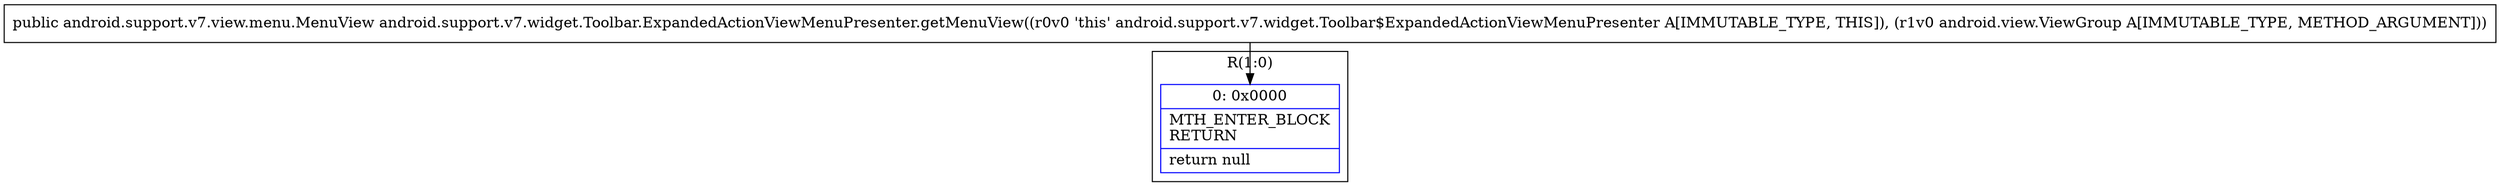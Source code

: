 digraph "CFG forandroid.support.v7.widget.Toolbar.ExpandedActionViewMenuPresenter.getMenuView(Landroid\/view\/ViewGroup;)Landroid\/support\/v7\/view\/menu\/MenuView;" {
subgraph cluster_Region_555066686 {
label = "R(1:0)";
node [shape=record,color=blue];
Node_0 [shape=record,label="{0\:\ 0x0000|MTH_ENTER_BLOCK\lRETURN\l|return null\l}"];
}
MethodNode[shape=record,label="{public android.support.v7.view.menu.MenuView android.support.v7.widget.Toolbar.ExpandedActionViewMenuPresenter.getMenuView((r0v0 'this' android.support.v7.widget.Toolbar$ExpandedActionViewMenuPresenter A[IMMUTABLE_TYPE, THIS]), (r1v0 android.view.ViewGroup A[IMMUTABLE_TYPE, METHOD_ARGUMENT])) }"];
MethodNode -> Node_0;
}

